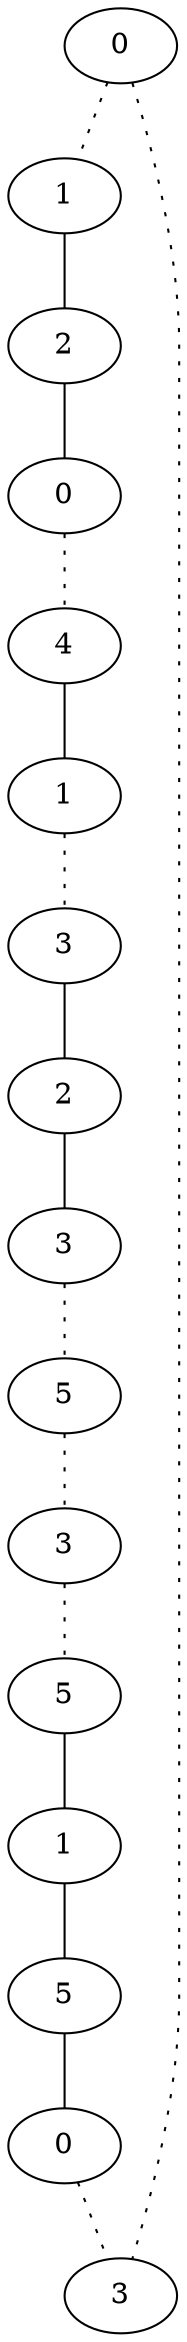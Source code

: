 graph {
a0[label=0];
a1[label=1];
a2[label=2];
a3[label=0];
a4[label=4];
a5[label=1];
a6[label=3];
a7[label=2];
a8[label=3];
a9[label=5];
a10[label=3];
a11[label=5];
a12[label=1];
a13[label=5];
a14[label=0];
a15[label=3];
a0 -- a1 [style=dotted];
a0 -- a15 [style=dotted];
a1 -- a2;
a2 -- a3;
a3 -- a4 [style=dotted];
a4 -- a5;
a5 -- a6 [style=dotted];
a6 -- a7;
a7 -- a8;
a8 -- a9 [style=dotted];
a9 -- a10 [style=dotted];
a10 -- a11 [style=dotted];
a11 -- a12;
a12 -- a13;
a13 -- a14;
a14 -- a15 [style=dotted];
}
